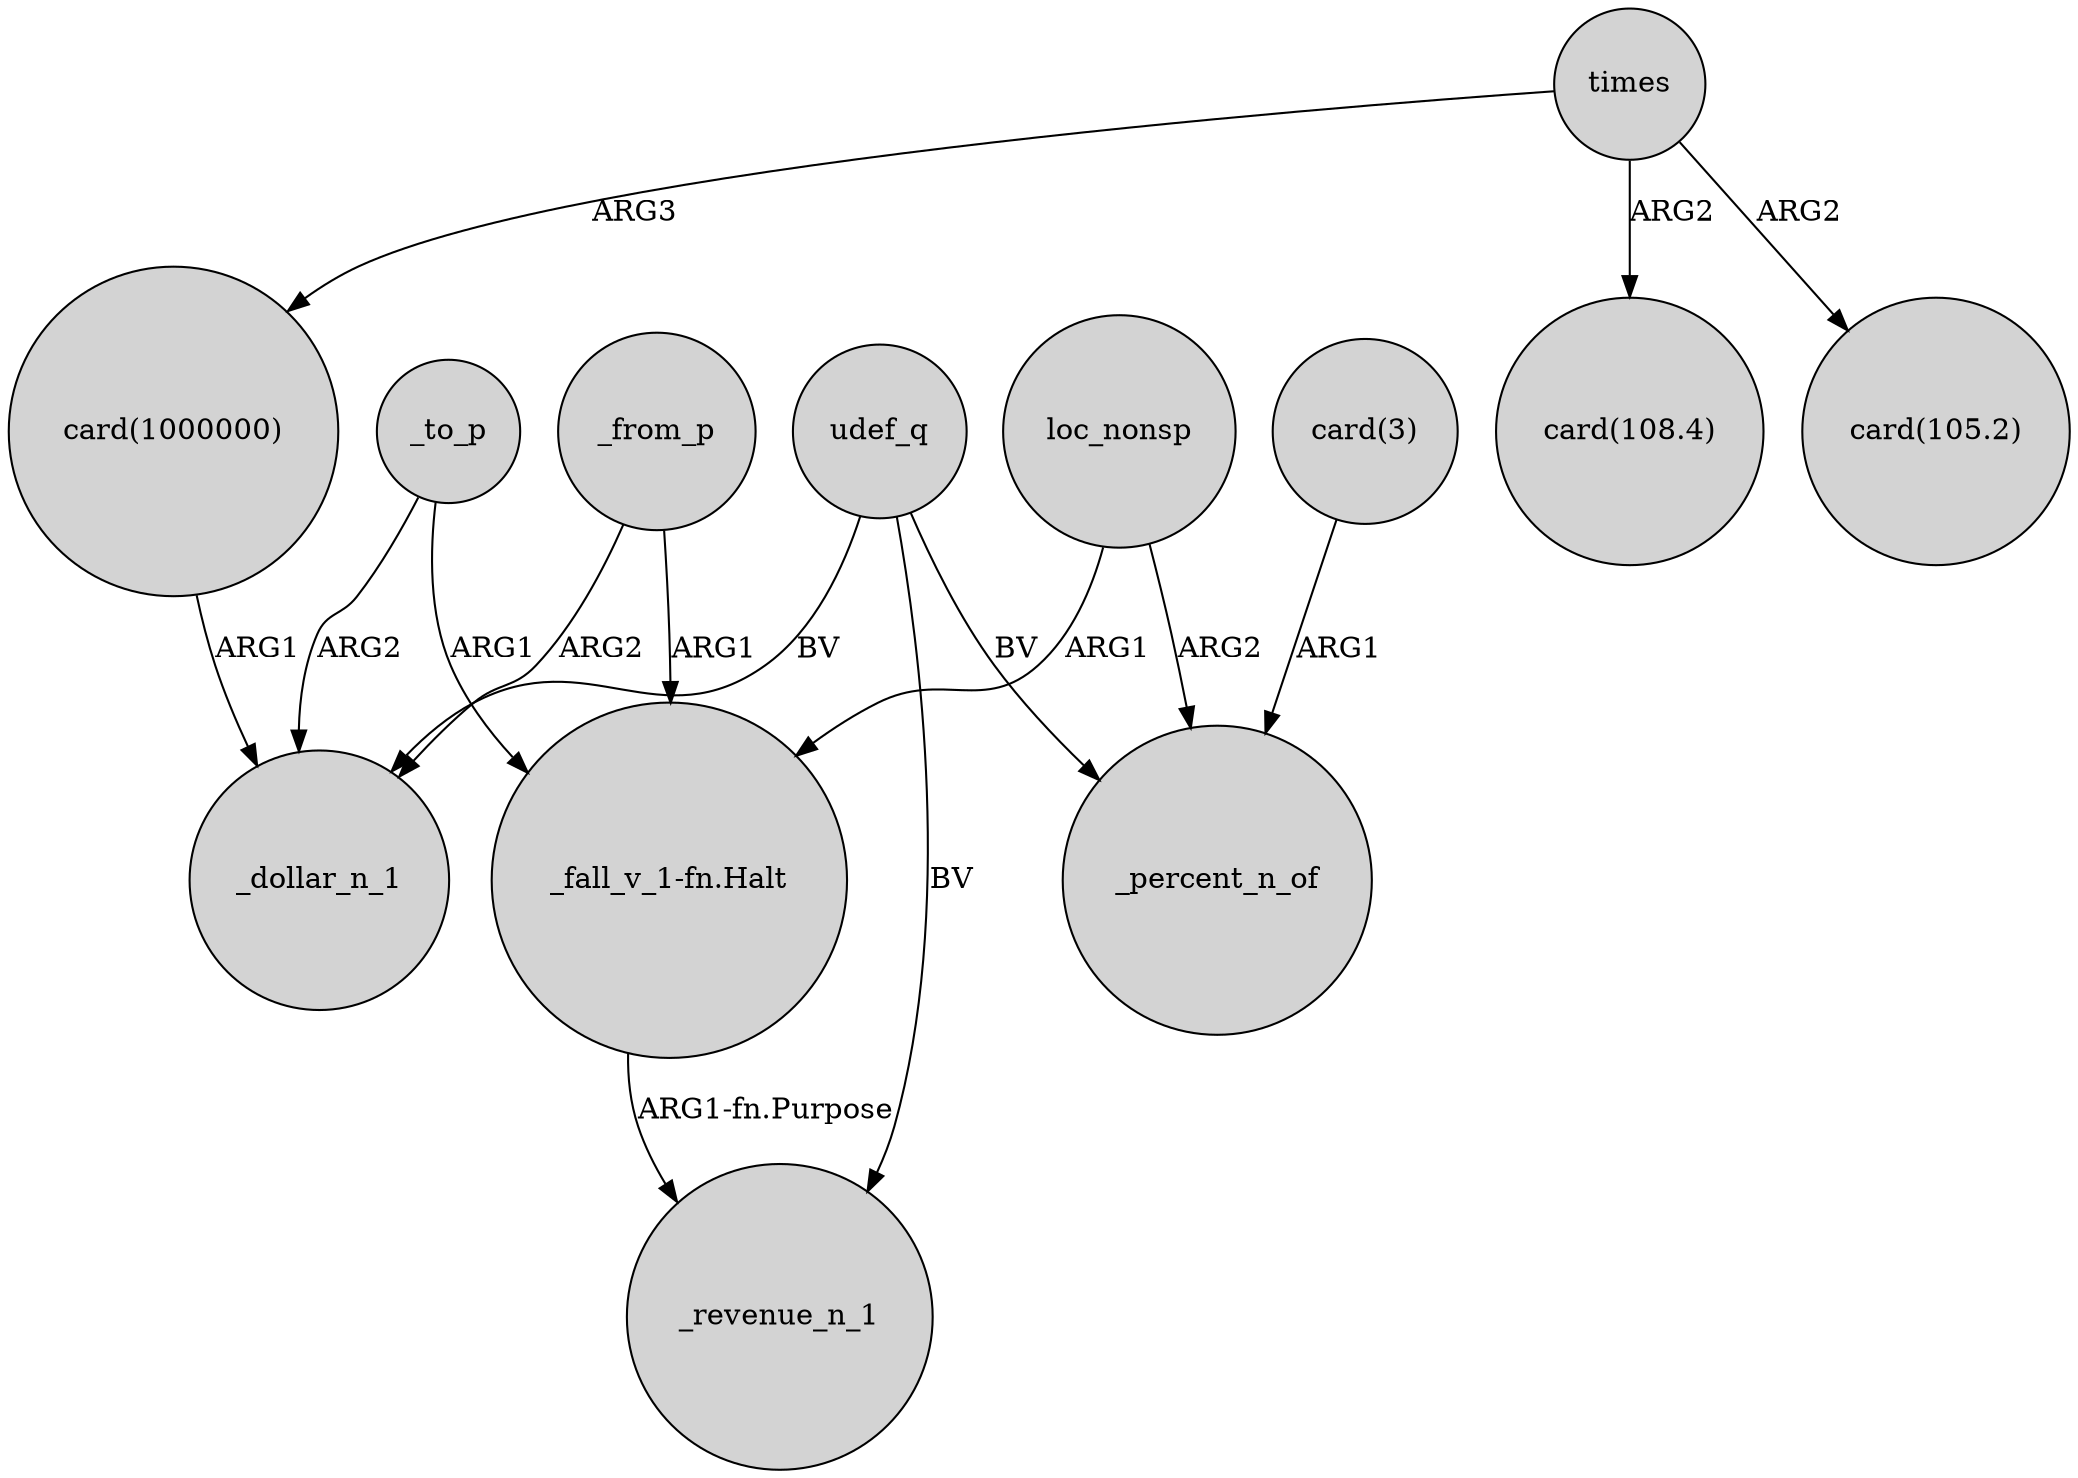 digraph {
	node [shape=circle style=filled]
	times -> "card(1000000)" [label=ARG3]
	_from_p -> _dollar_n_1 [label=ARG2]
	udef_q -> _percent_n_of [label=BV]
	"_fall_v_1-fn.Halt" -> _revenue_n_1 [label="ARG1-fn.Purpose"]
	_to_p -> _dollar_n_1 [label=ARG2]
	times -> "card(108.4)" [label=ARG2]
	udef_q -> _dollar_n_1 [label=BV]
	_from_p -> "_fall_v_1-fn.Halt" [label=ARG1]
	"card(1000000)" -> _dollar_n_1 [label=ARG1]
	udef_q -> _revenue_n_1 [label=BV]
	_to_p -> "_fall_v_1-fn.Halt" [label=ARG1]
	times -> "card(105.2)" [label=ARG2]
	loc_nonsp -> "_fall_v_1-fn.Halt" [label=ARG1]
	loc_nonsp -> _percent_n_of [label=ARG2]
	"card(3)" -> _percent_n_of [label=ARG1]
}
